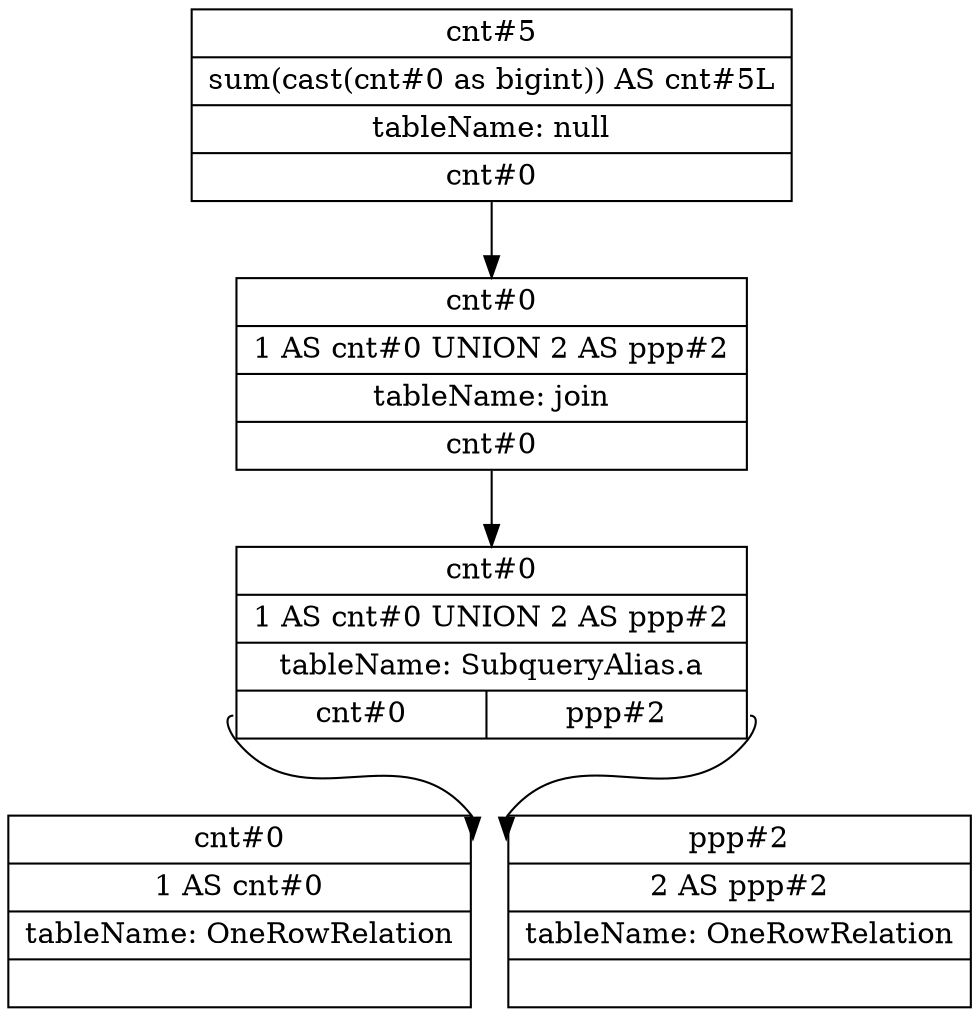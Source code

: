 digraph G {
	node [shape=record]
	struct0 [label="{{{{<f#cnt#5> cnt#5}|{<fe#cnt#5> sum(cast(cnt#0 as bigint)) AS cnt#5L}}}|{<f0> tableName: null}|{<cnt#0> cnt#0}}"]
	struct4 [label="{{{{<f#ppp#2> ppp#2}|{<fe#ppp#2> 2 AS ppp#2}}}|{<f0> tableName: OneRowRelation}|{}}"]
	struct3 [label="{{{{<f#cnt#0> cnt#0}|{<fe#cnt#0> 1 AS cnt#0}}}|{<f0> tableName: OneRowRelation}|{}}"]
	struct2 [label="{{{{<f#cnt#0> cnt#0}|{<fe#cnt#0> 1 AS cnt#0 UNION 2 AS ppp#2}}}|{<f0> tableName: SubqueryAlias.a}|{<cnt#0> cnt#0|<ppp#2> ppp#2}}"]
	struct1 [label="{{{{<f#cnt#0> cnt#0}|{<fe#cnt#0> 1 AS cnt#0 UNION 2 AS ppp#2}}}|{<f0> tableName: join}|{<cnt#0> cnt#0}}"]
	struct2:"cnt#0" -> struct3:"f#cnt#0"
	struct2:"ppp#2" -> struct4:"f#ppp#2"
	struct1:"cnt#0" -> struct2:"f#cnt#0"
	struct0:"cnt#0" -> struct1:"f#cnt#0"
}
